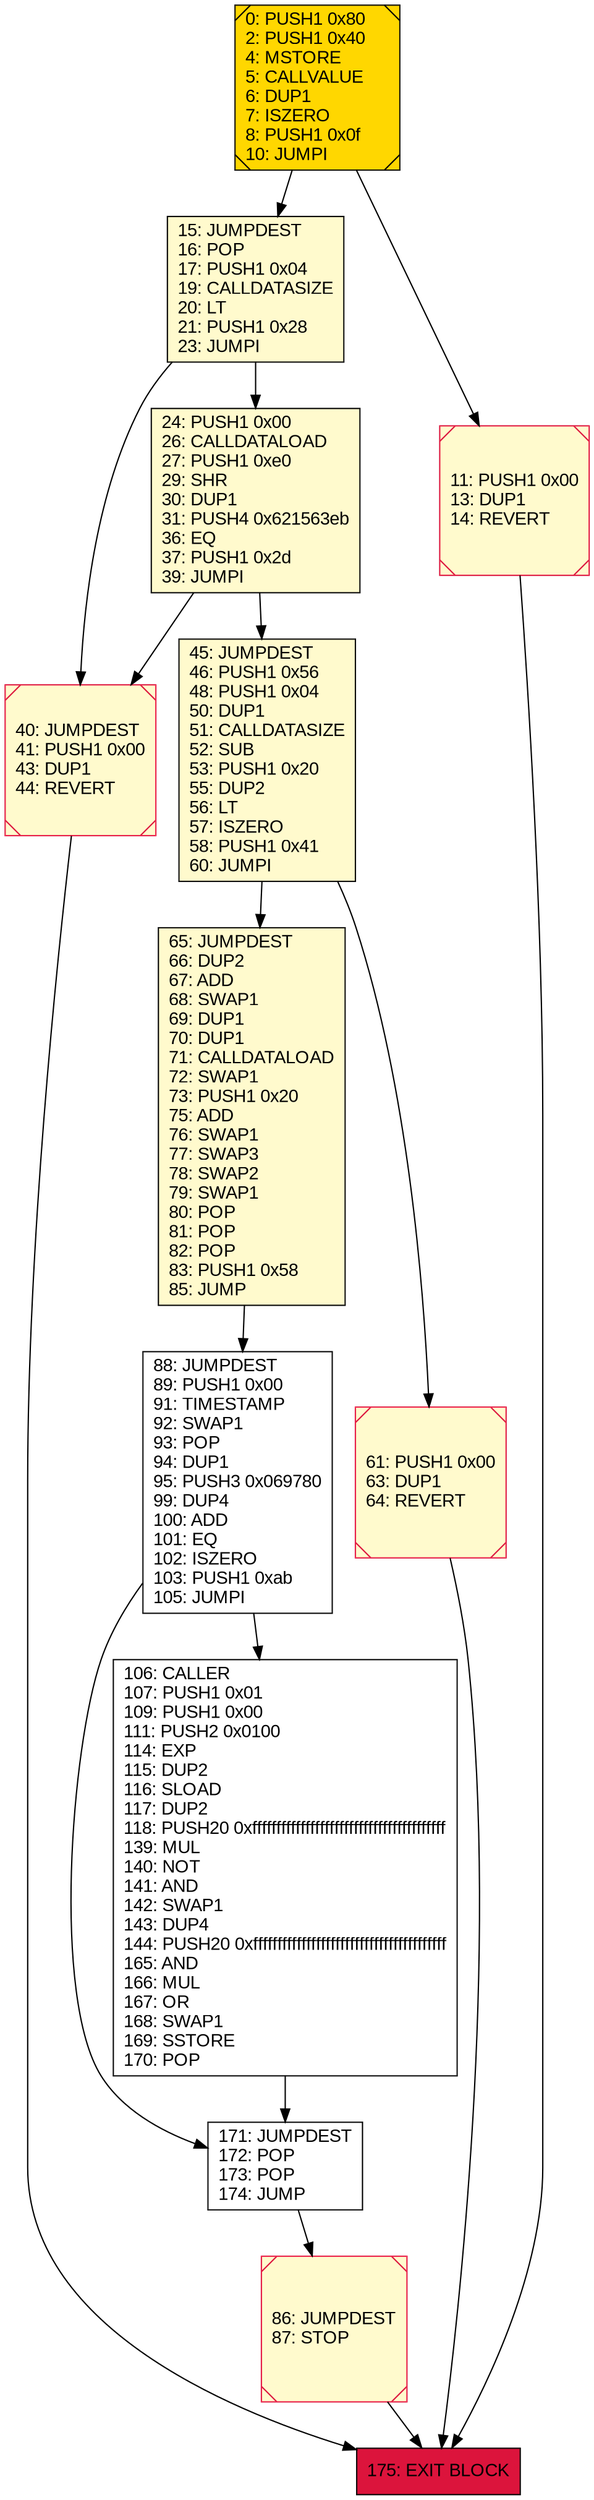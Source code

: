 digraph G {
bgcolor=transparent rankdir=UD;
node [shape=box style=filled color=black fillcolor=white fontname=arial fontcolor=black];
171 [label="171: JUMPDEST\l172: POP\l173: POP\l174: JUMP\l" ];
86 [label="86: JUMPDEST\l87: STOP\l" fillcolor=lemonchiffon shape=Msquare color=crimson ];
15 [label="15: JUMPDEST\l16: POP\l17: PUSH1 0x04\l19: CALLDATASIZE\l20: LT\l21: PUSH1 0x28\l23: JUMPI\l" fillcolor=lemonchiffon ];
24 [label="24: PUSH1 0x00\l26: CALLDATALOAD\l27: PUSH1 0xe0\l29: SHR\l30: DUP1\l31: PUSH4 0x621563eb\l36: EQ\l37: PUSH1 0x2d\l39: JUMPI\l" fillcolor=lemonchiffon ];
65 [label="65: JUMPDEST\l66: DUP2\l67: ADD\l68: SWAP1\l69: DUP1\l70: DUP1\l71: CALLDATALOAD\l72: SWAP1\l73: PUSH1 0x20\l75: ADD\l76: SWAP1\l77: SWAP3\l78: SWAP2\l79: SWAP1\l80: POP\l81: POP\l82: POP\l83: PUSH1 0x58\l85: JUMP\l" fillcolor=lemonchiffon ];
11 [label="11: PUSH1 0x00\l13: DUP1\l14: REVERT\l" fillcolor=lemonchiffon shape=Msquare color=crimson ];
106 [label="106: CALLER\l107: PUSH1 0x01\l109: PUSH1 0x00\l111: PUSH2 0x0100\l114: EXP\l115: DUP2\l116: SLOAD\l117: DUP2\l118: PUSH20 0xffffffffffffffffffffffffffffffffffffffff\l139: MUL\l140: NOT\l141: AND\l142: SWAP1\l143: DUP4\l144: PUSH20 0xffffffffffffffffffffffffffffffffffffffff\l165: AND\l166: MUL\l167: OR\l168: SWAP1\l169: SSTORE\l170: POP\l" ];
40 [label="40: JUMPDEST\l41: PUSH1 0x00\l43: DUP1\l44: REVERT\l" fillcolor=lemonchiffon shape=Msquare color=crimson ];
175 [label="175: EXIT BLOCK\l" fillcolor=crimson ];
0 [label="0: PUSH1 0x80\l2: PUSH1 0x40\l4: MSTORE\l5: CALLVALUE\l6: DUP1\l7: ISZERO\l8: PUSH1 0x0f\l10: JUMPI\l" fillcolor=lemonchiffon shape=Msquare fillcolor=gold ];
88 [label="88: JUMPDEST\l89: PUSH1 0x00\l91: TIMESTAMP\l92: SWAP1\l93: POP\l94: DUP1\l95: PUSH3 0x069780\l99: DUP4\l100: ADD\l101: EQ\l102: ISZERO\l103: PUSH1 0xab\l105: JUMPI\l" ];
45 [label="45: JUMPDEST\l46: PUSH1 0x56\l48: PUSH1 0x04\l50: DUP1\l51: CALLDATASIZE\l52: SUB\l53: PUSH1 0x20\l55: DUP2\l56: LT\l57: ISZERO\l58: PUSH1 0x41\l60: JUMPI\l" fillcolor=lemonchiffon ];
61 [label="61: PUSH1 0x00\l63: DUP1\l64: REVERT\l" fillcolor=lemonchiffon shape=Msquare color=crimson ];
15 -> 24;
40 -> 175;
171 -> 86;
11 -> 175;
45 -> 61;
106 -> 171;
86 -> 175;
15 -> 40;
24 -> 40;
0 -> 15;
88 -> 171;
61 -> 175;
24 -> 45;
0 -> 11;
88 -> 106;
65 -> 88;
45 -> 65;
}